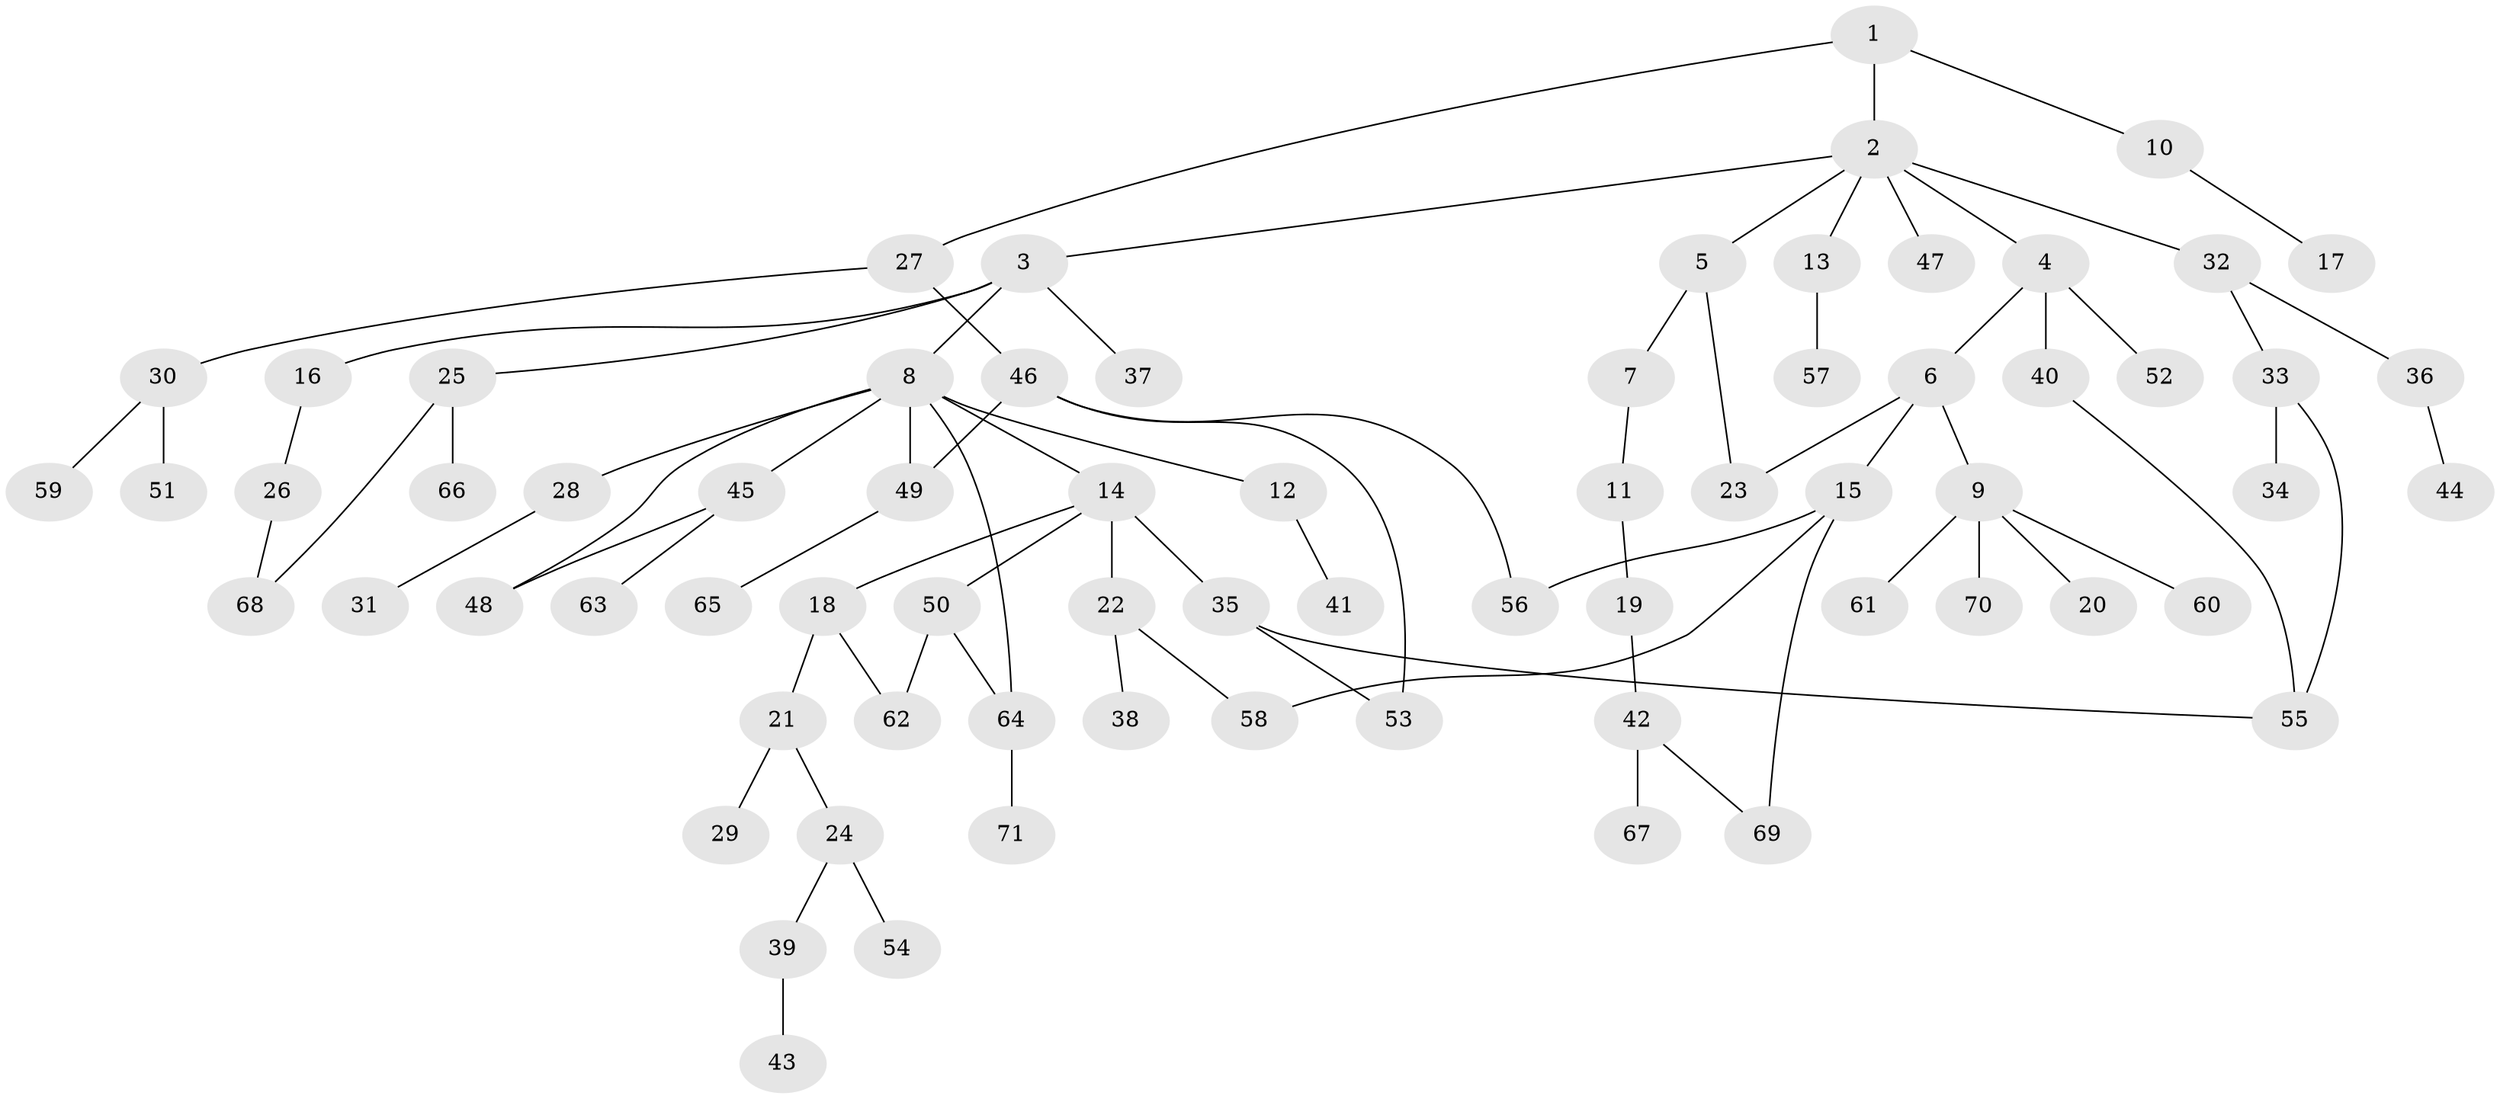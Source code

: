 // coarse degree distribution, {3: 0.2653061224489796, 6: 0.02040816326530612, 5: 0.04081632653061224, 4: 0.08163265306122448, 7: 0.02040816326530612, 2: 0.24489795918367346, 1: 0.32653061224489793}
// Generated by graph-tools (version 1.1) at 2025/23/03/03/25 07:23:32]
// undirected, 71 vertices, 82 edges
graph export_dot {
graph [start="1"]
  node [color=gray90,style=filled];
  1;
  2;
  3;
  4;
  5;
  6;
  7;
  8;
  9;
  10;
  11;
  12;
  13;
  14;
  15;
  16;
  17;
  18;
  19;
  20;
  21;
  22;
  23;
  24;
  25;
  26;
  27;
  28;
  29;
  30;
  31;
  32;
  33;
  34;
  35;
  36;
  37;
  38;
  39;
  40;
  41;
  42;
  43;
  44;
  45;
  46;
  47;
  48;
  49;
  50;
  51;
  52;
  53;
  54;
  55;
  56;
  57;
  58;
  59;
  60;
  61;
  62;
  63;
  64;
  65;
  66;
  67;
  68;
  69;
  70;
  71;
  1 -- 2;
  1 -- 10;
  1 -- 27;
  2 -- 3;
  2 -- 4;
  2 -- 5;
  2 -- 13;
  2 -- 32;
  2 -- 47;
  3 -- 8;
  3 -- 16;
  3 -- 25;
  3 -- 37;
  4 -- 6;
  4 -- 40;
  4 -- 52;
  5 -- 7;
  5 -- 23;
  6 -- 9;
  6 -- 15;
  6 -- 23;
  7 -- 11;
  8 -- 12;
  8 -- 14;
  8 -- 28;
  8 -- 45;
  8 -- 49;
  8 -- 64;
  8 -- 48;
  9 -- 20;
  9 -- 60;
  9 -- 61;
  9 -- 70;
  10 -- 17;
  11 -- 19;
  12 -- 41;
  13 -- 57;
  14 -- 18;
  14 -- 22;
  14 -- 35;
  14 -- 50;
  15 -- 56;
  15 -- 69;
  15 -- 58;
  16 -- 26;
  18 -- 21;
  18 -- 62;
  19 -- 42;
  21 -- 24;
  21 -- 29;
  22 -- 38;
  22 -- 58;
  24 -- 39;
  24 -- 54;
  25 -- 66;
  25 -- 68;
  26 -- 68;
  27 -- 30;
  27 -- 46;
  28 -- 31;
  30 -- 51;
  30 -- 59;
  32 -- 33;
  32 -- 36;
  33 -- 34;
  33 -- 55;
  35 -- 55;
  35 -- 53;
  36 -- 44;
  39 -- 43;
  40 -- 55;
  42 -- 67;
  42 -- 69;
  45 -- 48;
  45 -- 63;
  46 -- 53;
  46 -- 49;
  46 -- 56;
  49 -- 65;
  50 -- 62;
  50 -- 64;
  64 -- 71;
}
